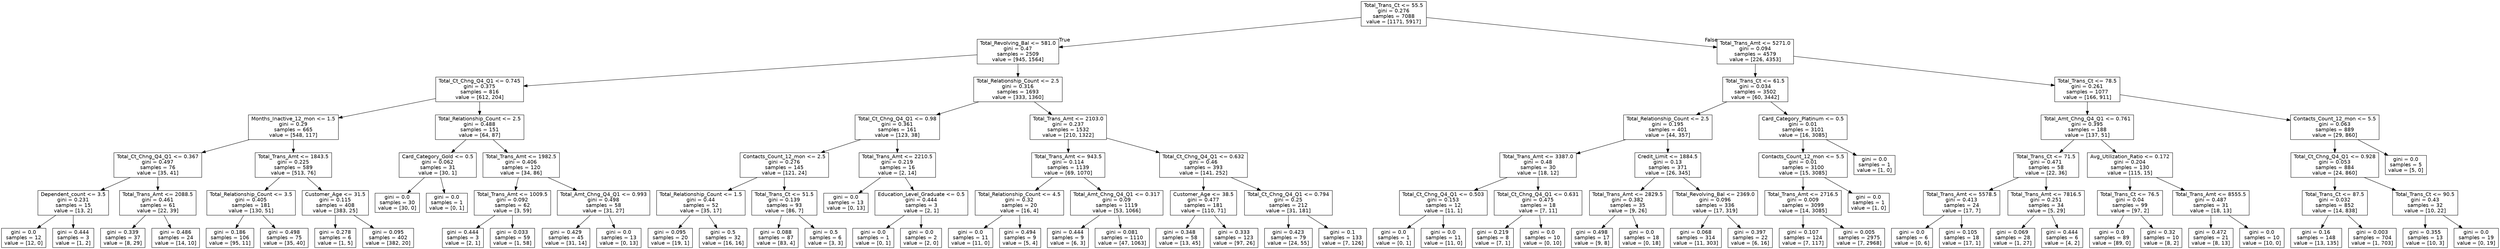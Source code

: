 digraph Tree {
node [shape=box, fontname="helvetica"] ;
edge [fontname="helvetica"] ;
0 [label="Total_Trans_Ct <= 55.5\ngini = 0.276\nsamples = 7088\nvalue = [1171, 5917]"] ;
1 [label="Total_Revolving_Bal <= 581.0\ngini = 0.47\nsamples = 2509\nvalue = [945, 1564]"] ;
0 -> 1 [labeldistance=2.5, labelangle=45, headlabel="True"] ;
2 [label="Total_Ct_Chng_Q4_Q1 <= 0.745\ngini = 0.375\nsamples = 816\nvalue = [612, 204]"] ;
1 -> 2 ;
3 [label="Months_Inactive_12_mon <= 1.5\ngini = 0.29\nsamples = 665\nvalue = [548, 117]"] ;
2 -> 3 ;
4 [label="Total_Ct_Chng_Q4_Q1 <= 0.367\ngini = 0.497\nsamples = 76\nvalue = [35, 41]"] ;
3 -> 4 ;
5 [label="Dependent_count <= 3.5\ngini = 0.231\nsamples = 15\nvalue = [13, 2]"] ;
4 -> 5 ;
6 [label="gini = 0.0\nsamples = 12\nvalue = [12, 0]"] ;
5 -> 6 ;
7 [label="gini = 0.444\nsamples = 3\nvalue = [1, 2]"] ;
5 -> 7 ;
8 [label="Total_Trans_Amt <= 2088.5\ngini = 0.461\nsamples = 61\nvalue = [22, 39]"] ;
4 -> 8 ;
9 [label="gini = 0.339\nsamples = 37\nvalue = [8, 29]"] ;
8 -> 9 ;
10 [label="gini = 0.486\nsamples = 24\nvalue = [14, 10]"] ;
8 -> 10 ;
11 [label="Total_Trans_Amt <= 1843.5\ngini = 0.225\nsamples = 589\nvalue = [513, 76]"] ;
3 -> 11 ;
12 [label="Total_Relationship_Count <= 3.5\ngini = 0.405\nsamples = 181\nvalue = [130, 51]"] ;
11 -> 12 ;
13 [label="gini = 0.186\nsamples = 106\nvalue = [95, 11]"] ;
12 -> 13 ;
14 [label="gini = 0.498\nsamples = 75\nvalue = [35, 40]"] ;
12 -> 14 ;
15 [label="Customer_Age <= 31.5\ngini = 0.115\nsamples = 408\nvalue = [383, 25]"] ;
11 -> 15 ;
16 [label="gini = 0.278\nsamples = 6\nvalue = [1, 5]"] ;
15 -> 16 ;
17 [label="gini = 0.095\nsamples = 402\nvalue = [382, 20]"] ;
15 -> 17 ;
18 [label="Total_Relationship_Count <= 2.5\ngini = 0.488\nsamples = 151\nvalue = [64, 87]"] ;
2 -> 18 ;
19 [label="Card_Category_Gold <= 0.5\ngini = 0.062\nsamples = 31\nvalue = [30, 1]"] ;
18 -> 19 ;
20 [label="gini = 0.0\nsamples = 30\nvalue = [30, 0]"] ;
19 -> 20 ;
21 [label="gini = 0.0\nsamples = 1\nvalue = [0, 1]"] ;
19 -> 21 ;
22 [label="Total_Trans_Amt <= 1982.5\ngini = 0.406\nsamples = 120\nvalue = [34, 86]"] ;
18 -> 22 ;
23 [label="Total_Trans_Amt <= 1009.5\ngini = 0.092\nsamples = 62\nvalue = [3, 59]"] ;
22 -> 23 ;
24 [label="gini = 0.444\nsamples = 3\nvalue = [2, 1]"] ;
23 -> 24 ;
25 [label="gini = 0.033\nsamples = 59\nvalue = [1, 58]"] ;
23 -> 25 ;
26 [label="Total_Amt_Chng_Q4_Q1 <= 0.993\ngini = 0.498\nsamples = 58\nvalue = [31, 27]"] ;
22 -> 26 ;
27 [label="gini = 0.429\nsamples = 45\nvalue = [31, 14]"] ;
26 -> 27 ;
28 [label="gini = 0.0\nsamples = 13\nvalue = [0, 13]"] ;
26 -> 28 ;
29 [label="Total_Relationship_Count <= 2.5\ngini = 0.316\nsamples = 1693\nvalue = [333, 1360]"] ;
1 -> 29 ;
30 [label="Total_Ct_Chng_Q4_Q1 <= 0.98\ngini = 0.361\nsamples = 161\nvalue = [123, 38]"] ;
29 -> 30 ;
31 [label="Contacts_Count_12_mon <= 2.5\ngini = 0.276\nsamples = 145\nvalue = [121, 24]"] ;
30 -> 31 ;
32 [label="Total_Relationship_Count <= 1.5\ngini = 0.44\nsamples = 52\nvalue = [35, 17]"] ;
31 -> 32 ;
33 [label="gini = 0.095\nsamples = 20\nvalue = [19, 1]"] ;
32 -> 33 ;
34 [label="gini = 0.5\nsamples = 32\nvalue = [16, 16]"] ;
32 -> 34 ;
35 [label="Total_Trans_Ct <= 51.5\ngini = 0.139\nsamples = 93\nvalue = [86, 7]"] ;
31 -> 35 ;
36 [label="gini = 0.088\nsamples = 87\nvalue = [83, 4]"] ;
35 -> 36 ;
37 [label="gini = 0.5\nsamples = 6\nvalue = [3, 3]"] ;
35 -> 37 ;
38 [label="Total_Trans_Amt <= 2210.5\ngini = 0.219\nsamples = 16\nvalue = [2, 14]"] ;
30 -> 38 ;
39 [label="gini = 0.0\nsamples = 13\nvalue = [0, 13]"] ;
38 -> 39 ;
40 [label="Education_Level_Graduate <= 0.5\ngini = 0.444\nsamples = 3\nvalue = [2, 1]"] ;
38 -> 40 ;
41 [label="gini = 0.0\nsamples = 1\nvalue = [0, 1]"] ;
40 -> 41 ;
42 [label="gini = 0.0\nsamples = 2\nvalue = [2, 0]"] ;
40 -> 42 ;
43 [label="Total_Trans_Amt <= 2103.0\ngini = 0.237\nsamples = 1532\nvalue = [210, 1322]"] ;
29 -> 43 ;
44 [label="Total_Trans_Amt <= 943.5\ngini = 0.114\nsamples = 1139\nvalue = [69, 1070]"] ;
43 -> 44 ;
45 [label="Total_Relationship_Count <= 4.5\ngini = 0.32\nsamples = 20\nvalue = [16, 4]"] ;
44 -> 45 ;
46 [label="gini = 0.0\nsamples = 11\nvalue = [11, 0]"] ;
45 -> 46 ;
47 [label="gini = 0.494\nsamples = 9\nvalue = [5, 4]"] ;
45 -> 47 ;
48 [label="Total_Amt_Chng_Q4_Q1 <= 0.317\ngini = 0.09\nsamples = 1119\nvalue = [53, 1066]"] ;
44 -> 48 ;
49 [label="gini = 0.444\nsamples = 9\nvalue = [6, 3]"] ;
48 -> 49 ;
50 [label="gini = 0.081\nsamples = 1110\nvalue = [47, 1063]"] ;
48 -> 50 ;
51 [label="Total_Ct_Chng_Q4_Q1 <= 0.632\ngini = 0.46\nsamples = 393\nvalue = [141, 252]"] ;
43 -> 51 ;
52 [label="Customer_Age <= 38.5\ngini = 0.477\nsamples = 181\nvalue = [110, 71]"] ;
51 -> 52 ;
53 [label="gini = 0.348\nsamples = 58\nvalue = [13, 45]"] ;
52 -> 53 ;
54 [label="gini = 0.333\nsamples = 123\nvalue = [97, 26]"] ;
52 -> 54 ;
55 [label="Total_Ct_Chng_Q4_Q1 <= 0.794\ngini = 0.25\nsamples = 212\nvalue = [31, 181]"] ;
51 -> 55 ;
56 [label="gini = 0.423\nsamples = 79\nvalue = [24, 55]"] ;
55 -> 56 ;
57 [label="gini = 0.1\nsamples = 133\nvalue = [7, 126]"] ;
55 -> 57 ;
58 [label="Total_Trans_Amt <= 5271.0\ngini = 0.094\nsamples = 4579\nvalue = [226, 4353]"] ;
0 -> 58 [labeldistance=2.5, labelangle=-45, headlabel="False"] ;
59 [label="Total_Trans_Ct <= 61.5\ngini = 0.034\nsamples = 3502\nvalue = [60, 3442]"] ;
58 -> 59 ;
60 [label="Total_Relationship_Count <= 2.5\ngini = 0.195\nsamples = 401\nvalue = [44, 357]"] ;
59 -> 60 ;
61 [label="Total_Trans_Amt <= 3387.0\ngini = 0.48\nsamples = 30\nvalue = [18, 12]"] ;
60 -> 61 ;
62 [label="Total_Ct_Chng_Q4_Q1 <= 0.503\ngini = 0.153\nsamples = 12\nvalue = [11, 1]"] ;
61 -> 62 ;
63 [label="gini = 0.0\nsamples = 1\nvalue = [0, 1]"] ;
62 -> 63 ;
64 [label="gini = 0.0\nsamples = 11\nvalue = [11, 0]"] ;
62 -> 64 ;
65 [label="Total_Ct_Chng_Q4_Q1 <= 0.631\ngini = 0.475\nsamples = 18\nvalue = [7, 11]"] ;
61 -> 65 ;
66 [label="gini = 0.219\nsamples = 8\nvalue = [7, 1]"] ;
65 -> 66 ;
67 [label="gini = 0.0\nsamples = 10\nvalue = [0, 10]"] ;
65 -> 67 ;
68 [label="Credit_Limit <= 1884.5\ngini = 0.13\nsamples = 371\nvalue = [26, 345]"] ;
60 -> 68 ;
69 [label="Total_Trans_Amt <= 2829.5\ngini = 0.382\nsamples = 35\nvalue = [9, 26]"] ;
68 -> 69 ;
70 [label="gini = 0.498\nsamples = 17\nvalue = [9, 8]"] ;
69 -> 70 ;
71 [label="gini = 0.0\nsamples = 18\nvalue = [0, 18]"] ;
69 -> 71 ;
72 [label="Total_Revolving_Bal <= 2369.0\ngini = 0.096\nsamples = 336\nvalue = [17, 319]"] ;
68 -> 72 ;
73 [label="gini = 0.068\nsamples = 314\nvalue = [11, 303]"] ;
72 -> 73 ;
74 [label="gini = 0.397\nsamples = 22\nvalue = [6, 16]"] ;
72 -> 74 ;
75 [label="Card_Category_Platinum <= 0.5\ngini = 0.01\nsamples = 3101\nvalue = [16, 3085]"] ;
59 -> 75 ;
76 [label="Contacts_Count_12_mon <= 5.5\ngini = 0.01\nsamples = 3100\nvalue = [15, 3085]"] ;
75 -> 76 ;
77 [label="Total_Trans_Amt <= 2716.5\ngini = 0.009\nsamples = 3099\nvalue = [14, 3085]"] ;
76 -> 77 ;
78 [label="gini = 0.107\nsamples = 124\nvalue = [7, 117]"] ;
77 -> 78 ;
79 [label="gini = 0.005\nsamples = 2975\nvalue = [7, 2968]"] ;
77 -> 79 ;
80 [label="gini = 0.0\nsamples = 1\nvalue = [1, 0]"] ;
76 -> 80 ;
81 [label="gini = 0.0\nsamples = 1\nvalue = [1, 0]"] ;
75 -> 81 ;
82 [label="Total_Trans_Ct <= 78.5\ngini = 0.261\nsamples = 1077\nvalue = [166, 911]"] ;
58 -> 82 ;
83 [label="Total_Amt_Chng_Q4_Q1 <= 0.761\ngini = 0.395\nsamples = 188\nvalue = [137, 51]"] ;
82 -> 83 ;
84 [label="Total_Trans_Ct <= 71.5\ngini = 0.471\nsamples = 58\nvalue = [22, 36]"] ;
83 -> 84 ;
85 [label="Total_Trans_Amt <= 5578.5\ngini = 0.413\nsamples = 24\nvalue = [17, 7]"] ;
84 -> 85 ;
86 [label="gini = 0.0\nsamples = 6\nvalue = [0, 6]"] ;
85 -> 86 ;
87 [label="gini = 0.105\nsamples = 18\nvalue = [17, 1]"] ;
85 -> 87 ;
88 [label="Total_Trans_Amt <= 7816.5\ngini = 0.251\nsamples = 34\nvalue = [5, 29]"] ;
84 -> 88 ;
89 [label="gini = 0.069\nsamples = 28\nvalue = [1, 27]"] ;
88 -> 89 ;
90 [label="gini = 0.444\nsamples = 6\nvalue = [4, 2]"] ;
88 -> 90 ;
91 [label="Avg_Utilization_Ratio <= 0.172\ngini = 0.204\nsamples = 130\nvalue = [115, 15]"] ;
83 -> 91 ;
92 [label="Total_Trans_Ct <= 76.5\ngini = 0.04\nsamples = 99\nvalue = [97, 2]"] ;
91 -> 92 ;
93 [label="gini = 0.0\nsamples = 89\nvalue = [89, 0]"] ;
92 -> 93 ;
94 [label="gini = 0.32\nsamples = 10\nvalue = [8, 2]"] ;
92 -> 94 ;
95 [label="Total_Trans_Amt <= 8555.5\ngini = 0.487\nsamples = 31\nvalue = [18, 13]"] ;
91 -> 95 ;
96 [label="gini = 0.472\nsamples = 21\nvalue = [8, 13]"] ;
95 -> 96 ;
97 [label="gini = 0.0\nsamples = 10\nvalue = [10, 0]"] ;
95 -> 97 ;
98 [label="Contacts_Count_12_mon <= 5.5\ngini = 0.063\nsamples = 889\nvalue = [29, 860]"] ;
82 -> 98 ;
99 [label="Total_Ct_Chng_Q4_Q1 <= 0.928\ngini = 0.053\nsamples = 884\nvalue = [24, 860]"] ;
98 -> 99 ;
100 [label="Total_Trans_Ct <= 87.5\ngini = 0.032\nsamples = 852\nvalue = [14, 838]"] ;
99 -> 100 ;
101 [label="gini = 0.16\nsamples = 148\nvalue = [13, 135]"] ;
100 -> 101 ;
102 [label="gini = 0.003\nsamples = 704\nvalue = [1, 703]"] ;
100 -> 102 ;
103 [label="Total_Trans_Ct <= 90.5\ngini = 0.43\nsamples = 32\nvalue = [10, 22]"] ;
99 -> 103 ;
104 [label="gini = 0.355\nsamples = 13\nvalue = [10, 3]"] ;
103 -> 104 ;
105 [label="gini = 0.0\nsamples = 19\nvalue = [0, 19]"] ;
103 -> 105 ;
106 [label="gini = 0.0\nsamples = 5\nvalue = [5, 0]"] ;
98 -> 106 ;
}